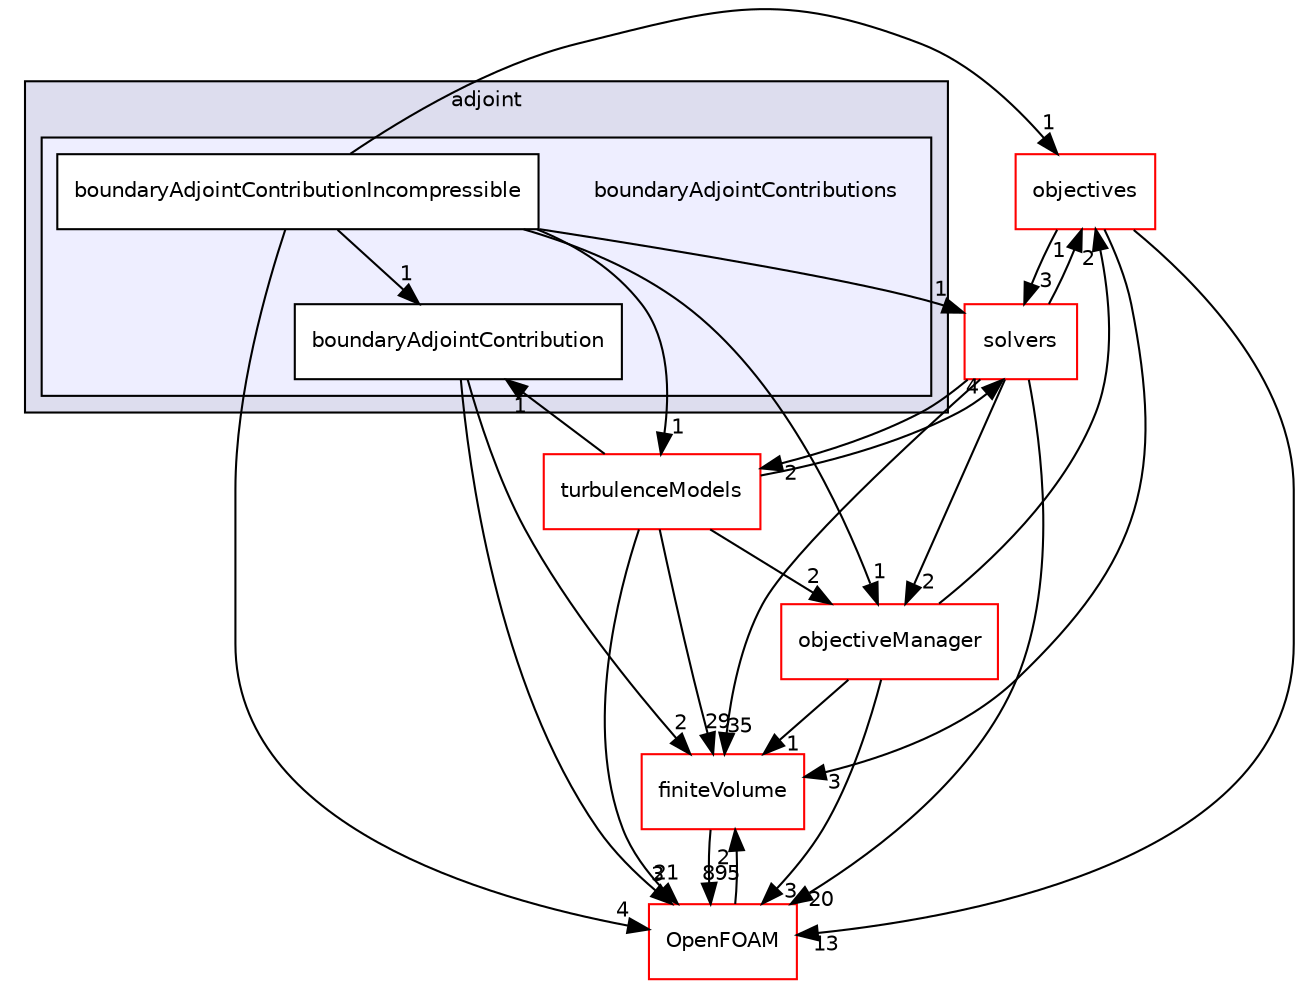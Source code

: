digraph "src/optimisation/adjointOptimisation/adjoint/boundaryAdjointContributions" {
  bgcolor=transparent;
  compound=true
  node [ fontsize="10", fontname="Helvetica"];
  edge [ labelfontsize="10", labelfontname="Helvetica"];
  subgraph clusterdir_ec068ce9daa9333922b6d138eb1e178a {
    graph [ bgcolor="#ddddee", pencolor="black", label="adjoint" fontname="Helvetica", fontsize="10", URL="dir_ec068ce9daa9333922b6d138eb1e178a.html"]
  subgraph clusterdir_3c0395a0b3704d24024ddd387bcbaf66 {
    graph [ bgcolor="#eeeeff", pencolor="black", label="" URL="dir_3c0395a0b3704d24024ddd387bcbaf66.html"];
    dir_3c0395a0b3704d24024ddd387bcbaf66 [shape=plaintext label="boundaryAdjointContributions"];
    dir_1ccd8fde3126912887f86bf12bbc609e [shape=box label="boundaryAdjointContribution" color="black" fillcolor="white" style="filled" URL="dir_1ccd8fde3126912887f86bf12bbc609e.html"];
    dir_9872a92ff1f58c1d1c68d35de5be5d78 [shape=box label="boundaryAdjointContributionIncompressible" color="black" fillcolor="white" style="filled" URL="dir_9872a92ff1f58c1d1c68d35de5be5d78.html"];
  }
  }
  dir_9bd15774b555cf7259a6fa18f99fe99b [shape=box label="finiteVolume" color="red" URL="dir_9bd15774b555cf7259a6fa18f99fe99b.html"];
  dir_1b1529705a9baeac752d91ac401dda71 [shape=box label="objectives" color="red" URL="dir_1b1529705a9baeac752d91ac401dda71.html"];
  dir_f1ea2e00111d8324be054b4e32e6ee53 [shape=box label="solvers" color="red" URL="dir_f1ea2e00111d8324be054b4e32e6ee53.html"];
  dir_df4d411816fa2103c27e0f87f824bd4d [shape=box label="objectiveManager" color="red" URL="dir_df4d411816fa2103c27e0f87f824bd4d.html"];
  dir_65c5a1cbdce3964d4a2bd5a2c0168e6b [shape=box label="turbulenceModels" color="red" URL="dir_65c5a1cbdce3964d4a2bd5a2c0168e6b.html"];
  dir_c5473ff19b20e6ec4dfe5c310b3778a8 [shape=box label="OpenFOAM" color="red" URL="dir_c5473ff19b20e6ec4dfe5c310b3778a8.html"];
  dir_9bd15774b555cf7259a6fa18f99fe99b->dir_c5473ff19b20e6ec4dfe5c310b3778a8 [headlabel="895", labeldistance=1.5 headhref="dir_000814_002151.html"];
  dir_1b1529705a9baeac752d91ac401dda71->dir_9bd15774b555cf7259a6fa18f99fe99b [headlabel="3", labeldistance=1.5 headhref="dir_002825_000814.html"];
  dir_1b1529705a9baeac752d91ac401dda71->dir_f1ea2e00111d8324be054b4e32e6ee53 [headlabel="3", labeldistance=1.5 headhref="dir_002825_002894.html"];
  dir_1b1529705a9baeac752d91ac401dda71->dir_c5473ff19b20e6ec4dfe5c310b3778a8 [headlabel="13", labeldistance=1.5 headhref="dir_002825_002151.html"];
  dir_f1ea2e00111d8324be054b4e32e6ee53->dir_9bd15774b555cf7259a6fa18f99fe99b [headlabel="35", labeldistance=1.5 headhref="dir_002894_000814.html"];
  dir_f1ea2e00111d8324be054b4e32e6ee53->dir_1b1529705a9baeac752d91ac401dda71 [headlabel="1", labeldistance=1.5 headhref="dir_002894_002825.html"];
  dir_f1ea2e00111d8324be054b4e32e6ee53->dir_df4d411816fa2103c27e0f87f824bd4d [headlabel="2", labeldistance=1.5 headhref="dir_002894_002822.html"];
  dir_f1ea2e00111d8324be054b4e32e6ee53->dir_65c5a1cbdce3964d4a2bd5a2c0168e6b [headlabel="2", labeldistance=1.5 headhref="dir_002894_000532.html"];
  dir_f1ea2e00111d8324be054b4e32e6ee53->dir_c5473ff19b20e6ec4dfe5c310b3778a8 [headlabel="20", labeldistance=1.5 headhref="dir_002894_002151.html"];
  dir_df4d411816fa2103c27e0f87f824bd4d->dir_9bd15774b555cf7259a6fa18f99fe99b [headlabel="1", labeldistance=1.5 headhref="dir_002822_000814.html"];
  dir_df4d411816fa2103c27e0f87f824bd4d->dir_1b1529705a9baeac752d91ac401dda71 [headlabel="2", labeldistance=1.5 headhref="dir_002822_002825.html"];
  dir_df4d411816fa2103c27e0f87f824bd4d->dir_c5473ff19b20e6ec4dfe5c310b3778a8 [headlabel="3", labeldistance=1.5 headhref="dir_002822_002151.html"];
  dir_65c5a1cbdce3964d4a2bd5a2c0168e6b->dir_9bd15774b555cf7259a6fa18f99fe99b [headlabel="29", labeldistance=1.5 headhref="dir_000532_000814.html"];
  dir_65c5a1cbdce3964d4a2bd5a2c0168e6b->dir_f1ea2e00111d8324be054b4e32e6ee53 [headlabel="4", labeldistance=1.5 headhref="dir_000532_002894.html"];
  dir_65c5a1cbdce3964d4a2bd5a2c0168e6b->dir_df4d411816fa2103c27e0f87f824bd4d [headlabel="2", labeldistance=1.5 headhref="dir_000532_002822.html"];
  dir_65c5a1cbdce3964d4a2bd5a2c0168e6b->dir_c5473ff19b20e6ec4dfe5c310b3778a8 [headlabel="21", labeldistance=1.5 headhref="dir_000532_002151.html"];
  dir_65c5a1cbdce3964d4a2bd5a2c0168e6b->dir_1ccd8fde3126912887f86bf12bbc609e [headlabel="1", labeldistance=1.5 headhref="dir_000532_002795.html"];
  dir_c5473ff19b20e6ec4dfe5c310b3778a8->dir_9bd15774b555cf7259a6fa18f99fe99b [headlabel="2", labeldistance=1.5 headhref="dir_002151_000814.html"];
  dir_1ccd8fde3126912887f86bf12bbc609e->dir_9bd15774b555cf7259a6fa18f99fe99b [headlabel="2", labeldistance=1.5 headhref="dir_002795_000814.html"];
  dir_1ccd8fde3126912887f86bf12bbc609e->dir_c5473ff19b20e6ec4dfe5c310b3778a8 [headlabel="3", labeldistance=1.5 headhref="dir_002795_002151.html"];
  dir_9872a92ff1f58c1d1c68d35de5be5d78->dir_1b1529705a9baeac752d91ac401dda71 [headlabel="1", labeldistance=1.5 headhref="dir_002796_002825.html"];
  dir_9872a92ff1f58c1d1c68d35de5be5d78->dir_f1ea2e00111d8324be054b4e32e6ee53 [headlabel="1", labeldistance=1.5 headhref="dir_002796_002894.html"];
  dir_9872a92ff1f58c1d1c68d35de5be5d78->dir_df4d411816fa2103c27e0f87f824bd4d [headlabel="1", labeldistance=1.5 headhref="dir_002796_002822.html"];
  dir_9872a92ff1f58c1d1c68d35de5be5d78->dir_65c5a1cbdce3964d4a2bd5a2c0168e6b [headlabel="1", labeldistance=1.5 headhref="dir_002796_000532.html"];
  dir_9872a92ff1f58c1d1c68d35de5be5d78->dir_c5473ff19b20e6ec4dfe5c310b3778a8 [headlabel="4", labeldistance=1.5 headhref="dir_002796_002151.html"];
  dir_9872a92ff1f58c1d1c68d35de5be5d78->dir_1ccd8fde3126912887f86bf12bbc609e [headlabel="1", labeldistance=1.5 headhref="dir_002796_002795.html"];
}
